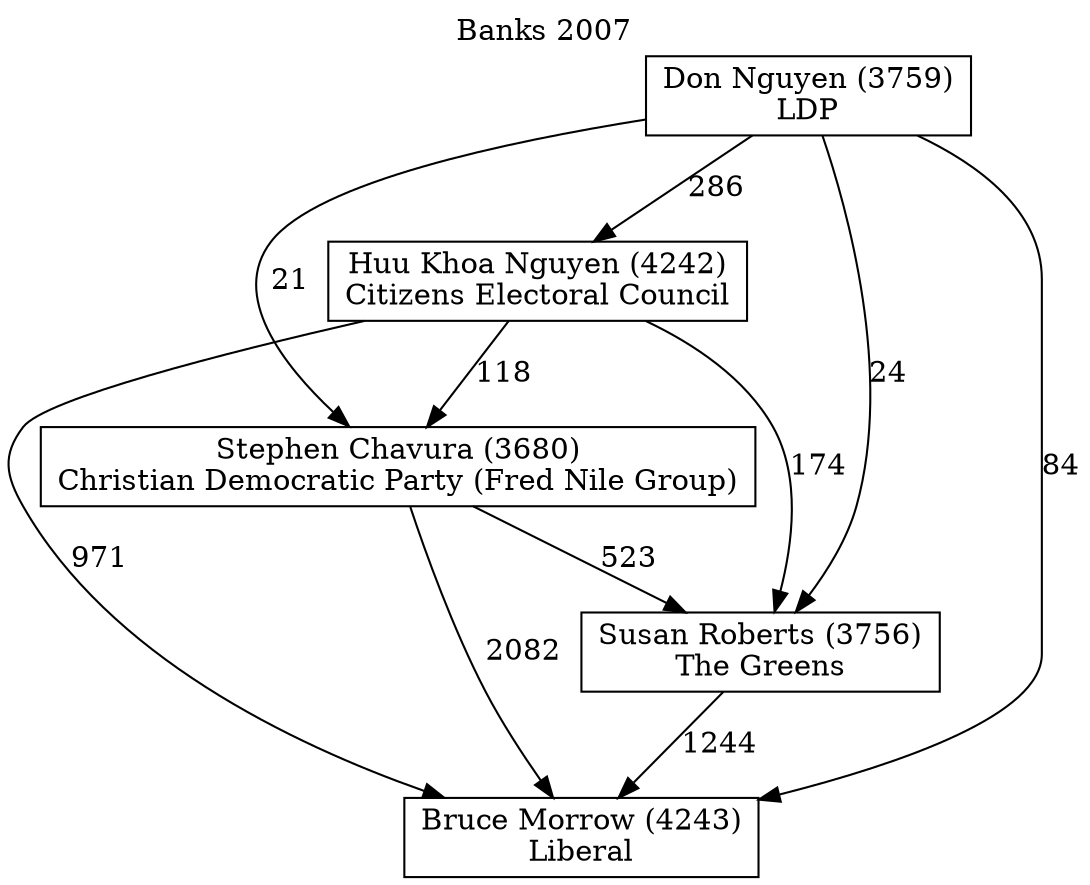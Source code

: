 // House preference flow
digraph "Bruce Morrow (4243)_Banks_2007" {
	graph [label="Banks 2007" labelloc=t mclimit=10]
	node [shape=box]
	"Bruce Morrow (4243)" [label="Bruce Morrow (4243)
Liberal"]
	"Susan Roberts (3756)" [label="Susan Roberts (3756)
The Greens"]
	"Stephen Chavura (3680)" [label="Stephen Chavura (3680)
Christian Democratic Party (Fred Nile Group)"]
	"Huu Khoa Nguyen (4242)" [label="Huu Khoa Nguyen (4242)
Citizens Electoral Council"]
	"Don Nguyen (3759)" [label="Don Nguyen (3759)
LDP"]
	"Susan Roberts (3756)" -> "Bruce Morrow (4243)" [label=1244]
	"Stephen Chavura (3680)" -> "Susan Roberts (3756)" [label=523]
	"Huu Khoa Nguyen (4242)" -> "Stephen Chavura (3680)" [label=118]
	"Don Nguyen (3759)" -> "Huu Khoa Nguyen (4242)" [label=286]
	"Stephen Chavura (3680)" -> "Bruce Morrow (4243)" [label=2082]
	"Huu Khoa Nguyen (4242)" -> "Bruce Morrow (4243)" [label=971]
	"Don Nguyen (3759)" -> "Bruce Morrow (4243)" [label=84]
	"Don Nguyen (3759)" -> "Stephen Chavura (3680)" [label=21]
	"Huu Khoa Nguyen (4242)" -> "Susan Roberts (3756)" [label=174]
	"Don Nguyen (3759)" -> "Susan Roberts (3756)" [label=24]
}
